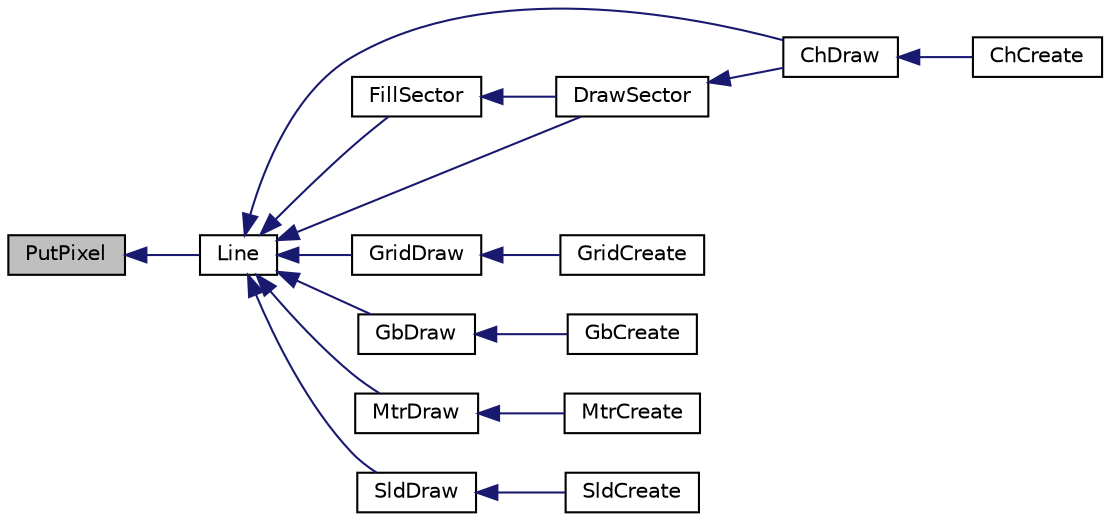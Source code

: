 digraph "PutPixel"
{
  edge [fontname="Helvetica",fontsize="10",labelfontname="Helvetica",labelfontsize="10"];
  node [fontname="Helvetica",fontsize="10",shape=record];
  rankdir="LR";
  Node1 [label="PutPixel",height=0.2,width=0.4,color="black", fillcolor="grey75", style="filled", fontcolor="black"];
  Node1 -> Node2 [dir="back",color="midnightblue",fontsize="10",style="solid",fontname="Helvetica"];
  Node2 [label="Line",height=0.2,width=0.4,color="black", fillcolor="white", style="filled",URL="$_primitive_8h.html#a757459f00bbfbd7d5721ab8373eab37e"];
  Node2 -> Node3 [dir="back",color="midnightblue",fontsize="10",style="solid",fontname="Helvetica"];
  Node3 [label="ChDraw",height=0.2,width=0.4,color="black", fillcolor="white", style="filled",URL="$_chart_8h.html#ae94d3144d62a125f960cc138130721bb"];
  Node3 -> Node4 [dir="back",color="midnightblue",fontsize="10",style="solid",fontname="Helvetica"];
  Node4 [label="ChCreate",height=0.2,width=0.4,color="black", fillcolor="white", style="filled",URL="$_chart_8h.html#a5acd1aa33b2b87e8c6d976c1bcdfadf9"];
  Node2 -> Node5 [dir="back",color="midnightblue",fontsize="10",style="solid",fontname="Helvetica"];
  Node5 [label="FillSector",height=0.2,width=0.4,color="black", fillcolor="white", style="filled",URL="$_chart_8c.html#a89264747cc125838e7bb55e32e48ca64"];
  Node5 -> Node6 [dir="back",color="midnightblue",fontsize="10",style="solid",fontname="Helvetica"];
  Node6 [label="DrawSector",height=0.2,width=0.4,color="black", fillcolor="white", style="filled",URL="$_chart_8c.html#a5bef85db8cd47bdd293137c428662d62"];
  Node6 -> Node3 [dir="back",color="midnightblue",fontsize="10",style="solid",fontname="Helvetica"];
  Node2 -> Node6 [dir="back",color="midnightblue",fontsize="10",style="solid",fontname="Helvetica"];
  Node2 -> Node7 [dir="back",color="midnightblue",fontsize="10",style="solid",fontname="Helvetica"];
  Node7 [label="GridDraw",height=0.2,width=0.4,color="black", fillcolor="white", style="filled",URL="$_grid_8h.html#a4cf2e40a4862e15e2bb5bb96d947305d"];
  Node7 -> Node8 [dir="back",color="midnightblue",fontsize="10",style="solid",fontname="Helvetica"];
  Node8 [label="GridCreate",height=0.2,width=0.4,color="black", fillcolor="white", style="filled",URL="$_grid_8h.html#a5ad337d7eee0d24aa7f9e3969b6097f7"];
  Node2 -> Node9 [dir="back",color="midnightblue",fontsize="10",style="solid",fontname="Helvetica"];
  Node9 [label="GbDraw",height=0.2,width=0.4,color="black", fillcolor="white", style="filled",URL="$_group_box_8h.html#a84fe13f36303d7b376661bc85d84e96c"];
  Node9 -> Node10 [dir="back",color="midnightblue",fontsize="10",style="solid",fontname="Helvetica"];
  Node10 [label="GbCreate",height=0.2,width=0.4,color="black", fillcolor="white", style="filled",URL="$_group_box_8h.html#a7220ab2de823b032295d018d3de04915"];
  Node2 -> Node11 [dir="back",color="midnightblue",fontsize="10",style="solid",fontname="Helvetica"];
  Node11 [label="MtrDraw",height=0.2,width=0.4,color="black", fillcolor="white", style="filled",URL="$_meter_8h.html#a8b28060425794f091c24f355326272dd"];
  Node11 -> Node12 [dir="back",color="midnightblue",fontsize="10",style="solid",fontname="Helvetica"];
  Node12 [label="MtrCreate",height=0.2,width=0.4,color="black", fillcolor="white", style="filled",URL="$_meter_8h.html#ab024a60648ca28bfb3ef8180df871ca0"];
  Node2 -> Node13 [dir="back",color="midnightblue",fontsize="10",style="solid",fontname="Helvetica"];
  Node13 [label="SldDraw",height=0.2,width=0.4,color="black", fillcolor="white", style="filled",URL="$_slider_8h.html#a7c047563deea387da3510b081ccc2bd9"];
  Node13 -> Node14 [dir="back",color="midnightblue",fontsize="10",style="solid",fontname="Helvetica"];
  Node14 [label="SldCreate",height=0.2,width=0.4,color="black", fillcolor="white", style="filled",URL="$_slider_8h.html#a2c24b3f670799ef372288caba9811afd"];
}
